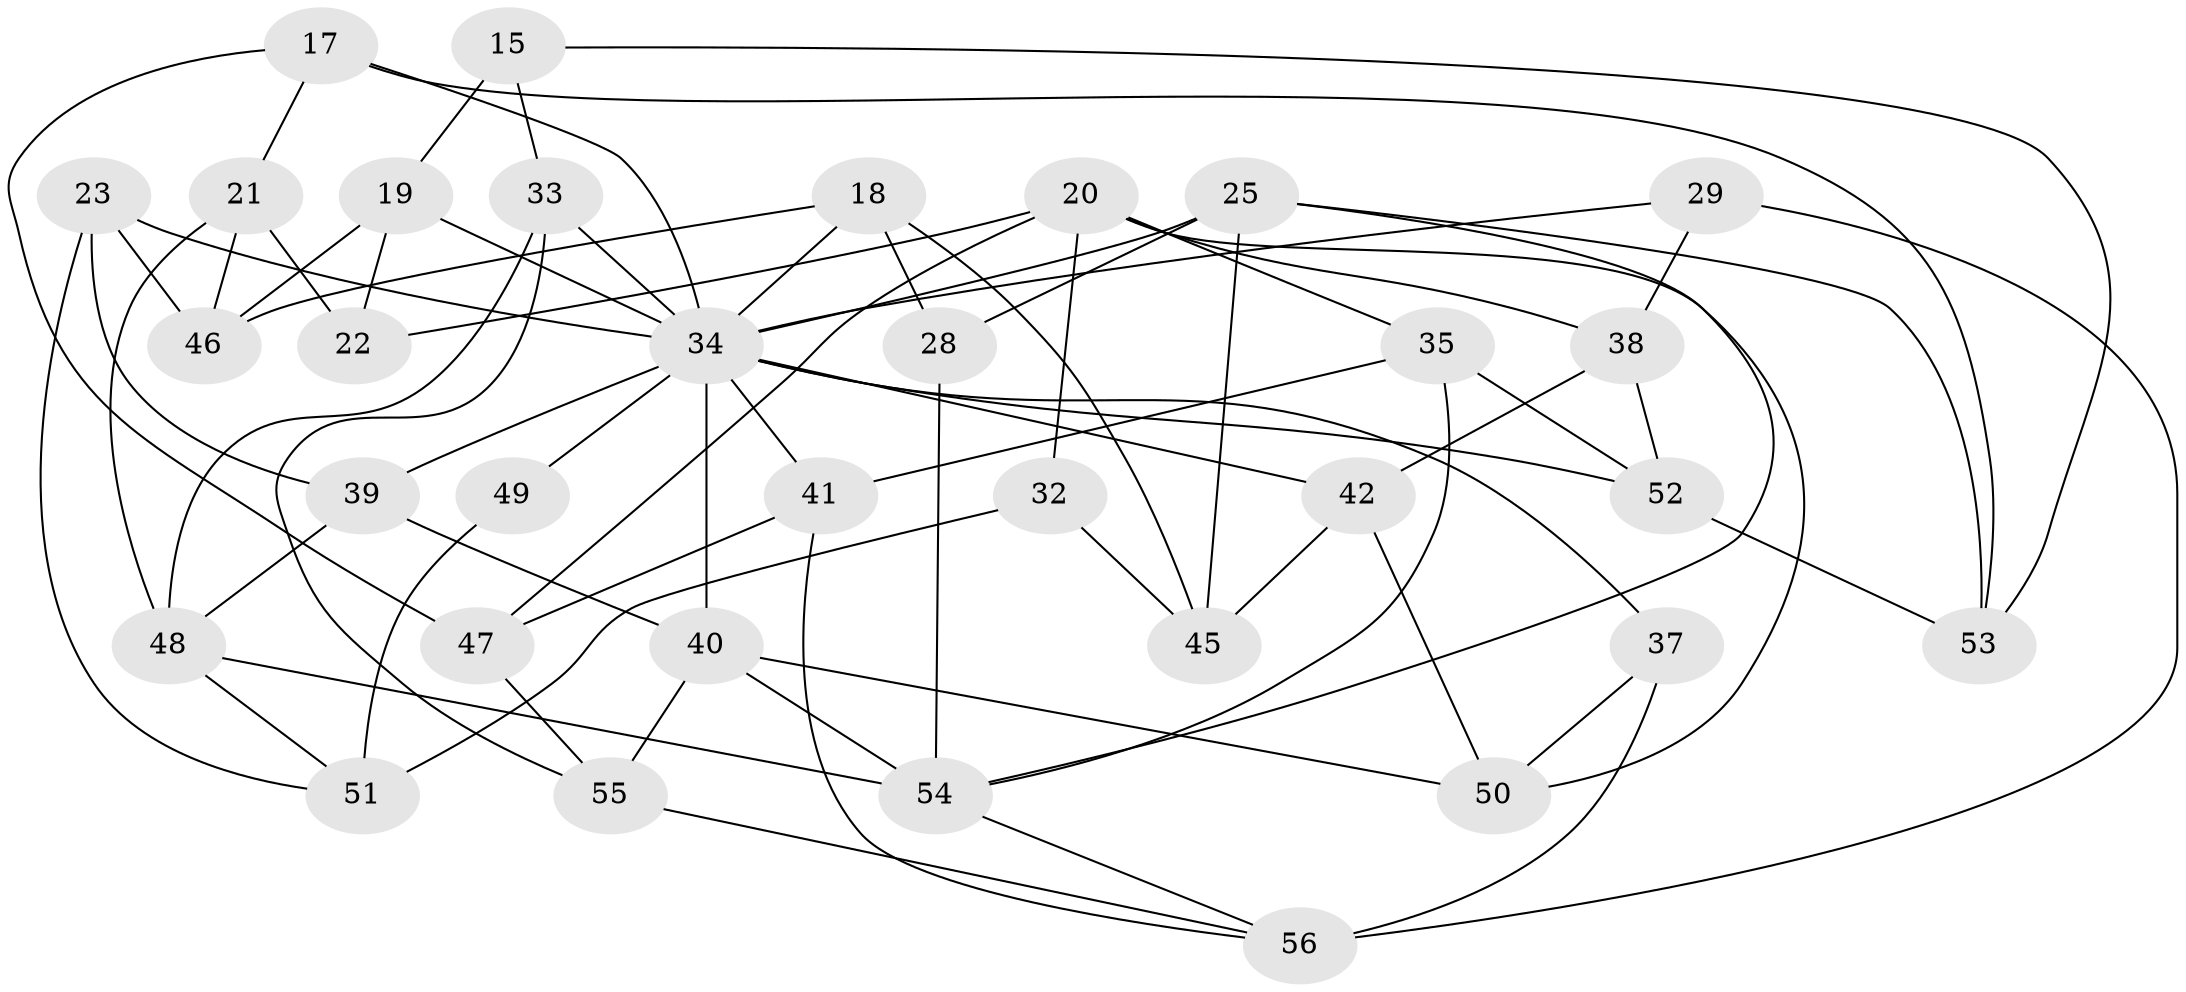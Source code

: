 // original degree distribution, {4: 1.0}
// Generated by graph-tools (version 1.1) at 2025/01/03/04/25 22:01:17]
// undirected, 33 vertices, 71 edges
graph export_dot {
graph [start="1"]
  node [color=gray90,style=filled];
  15;
  17;
  18;
  19 [super="+1"];
  20 [super="+14"];
  21;
  22;
  23;
  25 [super="+10"];
  28;
  29;
  32;
  33;
  34 [super="+16+27+30+31"];
  35;
  37;
  38;
  39 [super="+36"];
  40 [super="+3+6+24"];
  41;
  42;
  45;
  46;
  47;
  48 [super="+13"];
  49;
  50 [super="+7"];
  51 [super="+43"];
  52;
  53;
  54 [super="+26+44"];
  55;
  56 [super="+8"];
  15 -- 19 [weight=2];
  15 -- 53;
  15 -- 33;
  17 -- 47;
  17 -- 21;
  17 -- 53;
  17 -- 34;
  18 -- 46;
  18 -- 28;
  18 -- 45;
  18 -- 34;
  19 -- 22 [weight=2];
  19 -- 46;
  19 -- 34;
  20 -- 47;
  20 -- 22;
  20 -- 35;
  20 -- 32;
  20 -- 50;
  20 -- 38;
  21 -- 46;
  21 -- 22;
  21 -- 48;
  23 -- 39;
  23 -- 46;
  23 -- 51;
  23 -- 34;
  25 -- 28 [weight=2];
  25 -- 54;
  25 -- 53;
  25 -- 45;
  25 -- 34;
  28 -- 54;
  29 -- 38;
  29 -- 56 [weight=2];
  29 -- 34;
  32 -- 45;
  32 -- 51 [weight=2];
  33 -- 55;
  33 -- 48;
  33 -- 34;
  34 -- 42;
  34 -- 49 [weight=2];
  34 -- 40 [weight=4];
  34 -- 37;
  34 -- 39;
  34 -- 52;
  34 -- 41;
  35 -- 41;
  35 -- 52;
  35 -- 54;
  37 -- 50 [weight=2];
  37 -- 56;
  38 -- 52;
  38 -- 42;
  39 -- 40 [weight=3];
  39 -- 48;
  40 -- 50 [weight=2];
  40 -- 55;
  40 -- 54 [weight=4];
  41 -- 47;
  41 -- 56;
  42 -- 45;
  42 -- 50;
  47 -- 55;
  48 -- 51;
  48 -- 54 [weight=2];
  49 -- 51 [weight=2];
  52 -- 53;
  54 -- 56;
  55 -- 56;
}
